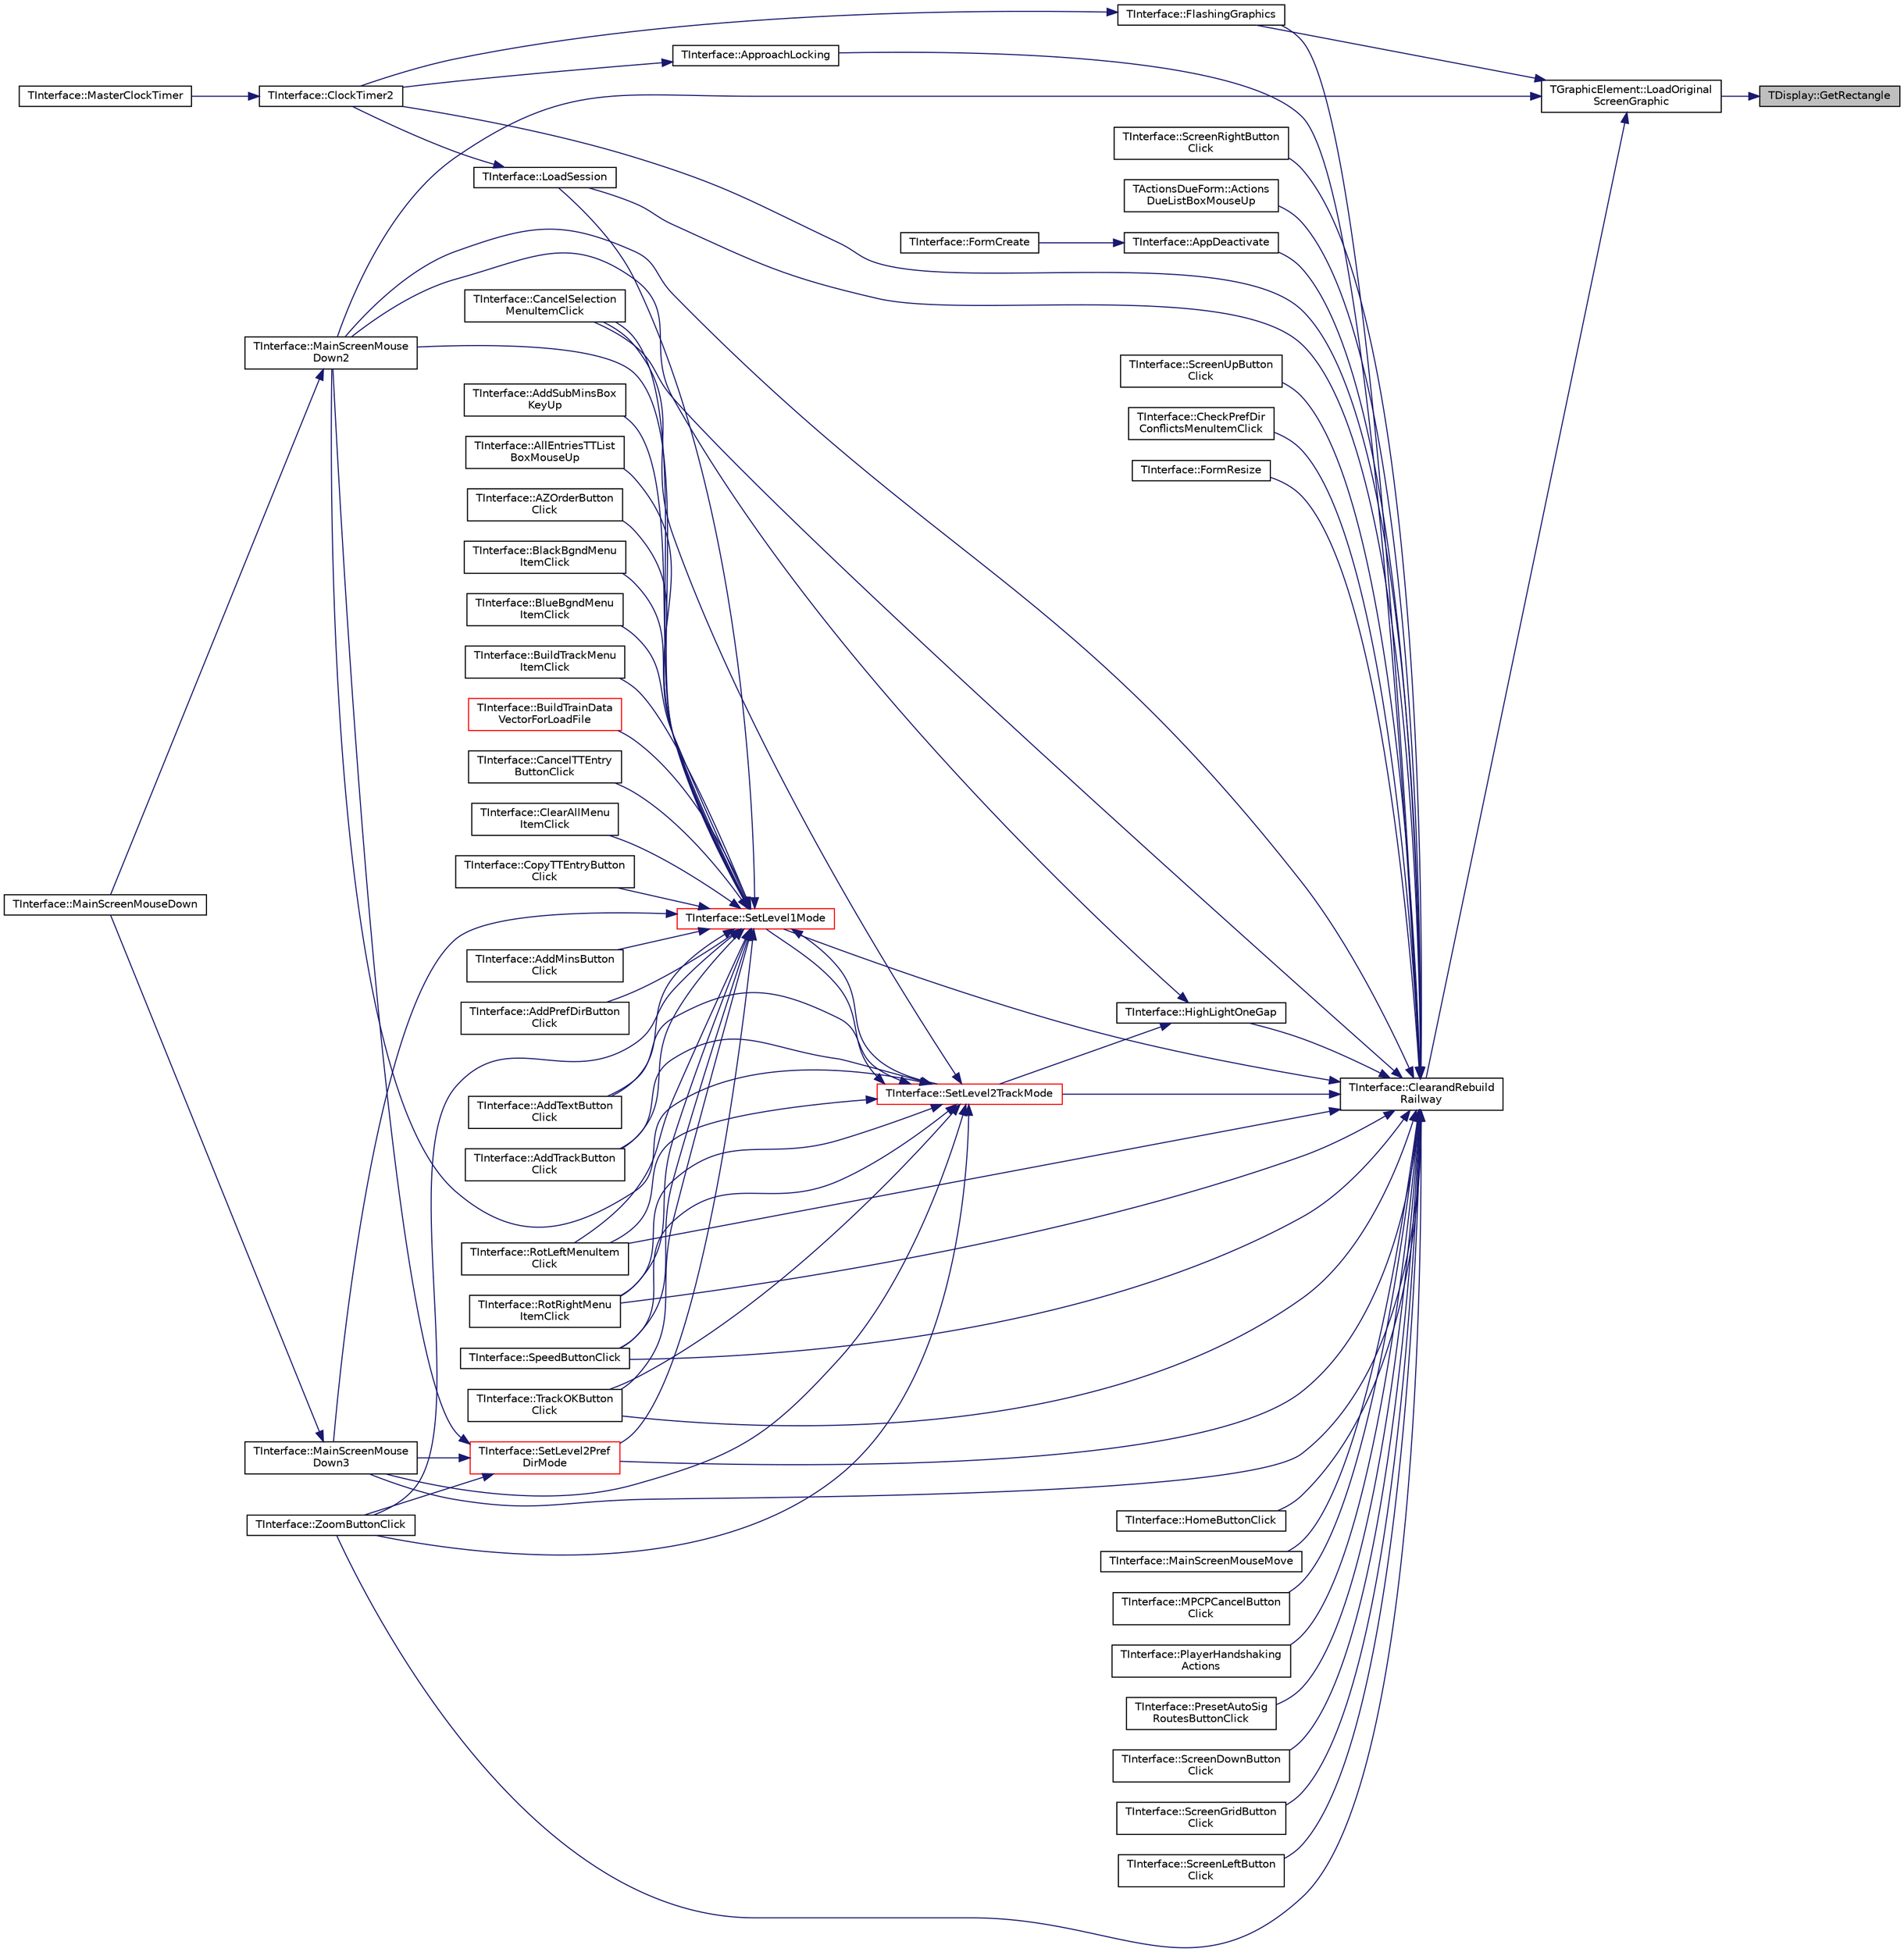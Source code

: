 digraph "TDisplay::GetRectangle"
{
 // INTERACTIVE_SVG=YES
 // LATEX_PDF_SIZE
  edge [fontname="Helvetica",fontsize="10",labelfontname="Helvetica",labelfontsize="10"];
  node [fontname="Helvetica",fontsize="10",shape=record];
  rankdir="RL";
  Node1 [label="TDisplay::GetRectangle",height=0.2,width=0.4,color="black", fillcolor="grey75", style="filled", fontcolor="black",tooltip=" "];
  Node1 -> Node2 [dir="back",color="midnightblue",fontsize="10",style="solid",fontname="Helvetica"];
  Node2 [label="TGraphicElement::LoadOriginal\lScreenGraphic",height=0.2,width=0.4,color="black", fillcolor="white", style="filled",URL="$class_t_graphic_element.html#ac12f60cb52eefdc86eaa504419eb138d",tooltip="Load original graphic from the screen for point flashing or route start markers."];
  Node2 -> Node3 [dir="back",color="midnightblue",fontsize="10",style="solid",fontname="Helvetica"];
  Node3 [label="TInterface::ClearandRebuild\lRailway",height=0.2,width=0.4,color="black", fillcolor="white", style="filled",URL="$class_t_interface.html#aaa05ac95703a25e1fb4863779854967c",tooltip="< Sets the information panel message for zoom-out or paused modes"];
  Node3 -> Node4 [dir="back",color="midnightblue",fontsize="10",style="solid",fontname="Helvetica"];
  Node4 [label="TActionsDueForm::Actions\lDueListBoxMouseUp",height=0.2,width=0.4,color="black", fillcolor="white", style="filled",URL="$class_t_actions_due_form.html#ac44cd181601f65f5944910f931c5d343",tooltip=" "];
  Node3 -> Node5 [dir="back",color="midnightblue",fontsize="10",style="solid",fontname="Helvetica"];
  Node5 [label="TInterface::AppDeactivate",height=0.2,width=0.4,color="black", fillcolor="white", style="filled",URL="$class_t_interface.html#a75f68c918750c0e007ea7a85d718e2ab",tooltip=" "];
  Node5 -> Node6 [dir="back",color="midnightblue",fontsize="10",style="solid",fontname="Helvetica"];
  Node6 [label="TInterface::FormCreate",height=0.2,width=0.4,color="black", fillcolor="white", style="filled",URL="$class_t_interface.html#a9cef18571e29b70d02ba9a92a830b3b8",tooltip=" "];
  Node3 -> Node7 [dir="back",color="midnightblue",fontsize="10",style="solid",fontname="Helvetica"];
  Node7 [label="TInterface::ApproachLocking",height=0.2,width=0.4,color="black", fillcolor="white", style="filled",URL="$class_t_interface.html#a0a89df44c20c9e2c096e66e2950c79a6",tooltip="Function that deals with approach locking during ClockTimer2 function."];
  Node7 -> Node8 [dir="back",color="midnightblue",fontsize="10",style="solid",fontname="Helvetica"];
  Node8 [label="TInterface::ClockTimer2",height=0.2,width=0.4,color="black", fillcolor="white", style="filled",URL="$class_t_interface.html#a6139ffb52492eb89e5487a8a3cd647b5",tooltip="The main loop, called every clock tick via MasterClockTimer."];
  Node8 -> Node9 [dir="back",color="midnightblue",fontsize="10",style="solid",fontname="Helvetica"];
  Node9 [label="TInterface::MasterClockTimer",height=0.2,width=0.4,color="black", fillcolor="white", style="filled",URL="$class_t_interface.html#ace30a12d923fc7fb489afabb0a09aa4f",tooltip=" "];
  Node3 -> Node10 [dir="back",color="midnightblue",fontsize="10",style="solid",fontname="Helvetica"];
  Node10 [label="TInterface::CancelSelection\lMenuItemClick",height=0.2,width=0.4,color="black", fillcolor="white", style="filled",URL="$class_t_interface.html#a2fb2cd7dbddb7fa689ea994e9ffc10ff",tooltip=" "];
  Node3 -> Node11 [dir="back",color="midnightblue",fontsize="10",style="solid",fontname="Helvetica"];
  Node11 [label="TInterface::CheckPrefDir\lConflictsMenuItemClick",height=0.2,width=0.4,color="black", fillcolor="white", style="filled",URL="$class_t_interface.html#ac41a9993a63b3b5b6a8acb30e8f606f5",tooltip=" "];
  Node3 -> Node8 [dir="back",color="midnightblue",fontsize="10",style="solid",fontname="Helvetica"];
  Node3 -> Node12 [dir="back",color="midnightblue",fontsize="10",style="solid",fontname="Helvetica"];
  Node12 [label="TInterface::FlashingGraphics",height=0.2,width=0.4,color="black", fillcolor="white", style="filled",URL="$class_t_interface.html#a7e6535742855a19cb3e35b1711a7ab59",tooltip="Deal with any warning graphics that need to flash (call on, signal stop, crash etc),..."];
  Node12 -> Node8 [dir="back",color="midnightblue",fontsize="10",style="solid",fontname="Helvetica"];
  Node3 -> Node13 [dir="back",color="midnightblue",fontsize="10",style="solid",fontname="Helvetica"];
  Node13 [label="TInterface::FormResize",height=0.2,width=0.4,color="black", fillcolor="white", style="filled",URL="$class_t_interface.html#a3fe9878a003d343a06f09c8f421e5a3b",tooltip=" "];
  Node3 -> Node14 [dir="back",color="midnightblue",fontsize="10",style="solid",fontname="Helvetica"];
  Node14 [label="TInterface::HighLightOneGap",height=0.2,width=0.4,color="black", fillcolor="white", style="filled",URL="$class_t_interface.html#a44bce128da0e5ae552031e39552d0c39",tooltip="Called during gap setting to mark a gap with a red ellipse and ask user to select the corresponding g..."];
  Node14 -> Node15 [dir="back",color="midnightblue",fontsize="10",style="solid",fontname="Helvetica"];
  Node15 [label="TInterface::MainScreenMouse\lDown2",height=0.2,width=0.4,color="black", fillcolor="white", style="filled",URL="$class_t_interface.html#abf07d5edc1507de381825f17620748b2",tooltip="Called when mouse button clicked in zoom-in mode."];
  Node15 -> Node16 [dir="back",color="midnightblue",fontsize="10",style="solid",fontname="Helvetica"];
  Node16 [label="TInterface::MainScreenMouseDown",height=0.2,width=0.4,color="black", fillcolor="white", style="filled",URL="$class_t_interface.html#a7f37862fb9e01e1328d9fd3fd8c50094",tooltip=" "];
  Node14 -> Node17 [dir="back",color="midnightblue",fontsize="10",style="solid",fontname="Helvetica"];
  Node17 [label="TInterface::SetLevel2TrackMode",height=0.2,width=0.4,color="red", fillcolor="white", style="filled",URL="$class_t_interface.html#a19ee788122a66d7e97873159bf2e4e4b",tooltip="Sets the Level2TrackMode user mode, using the Level2TrackMode variable to determine the mode."];
  Node17 -> Node18 [dir="back",color="midnightblue",fontsize="10",style="solid",fontname="Helvetica"];
  Node18 [label="TInterface::AddTextButton\lClick",height=0.2,width=0.4,color="black", fillcolor="white", style="filled",URL="$class_t_interface.html#aa20c05bf2d6c23035a10a89796334d0f",tooltip=" "];
  Node17 -> Node19 [dir="back",color="midnightblue",fontsize="10",style="solid",fontname="Helvetica"];
  Node19 [label="TInterface::AddTrackButton\lClick",height=0.2,width=0.4,color="black", fillcolor="white", style="filled",URL="$class_t_interface.html#a10494e62a7bb4e7114ab4d98e18499f1",tooltip=" "];
  Node17 -> Node10 [dir="back",color="midnightblue",fontsize="10",style="solid",fontname="Helvetica"];
  Node17 -> Node15 [dir="back",color="midnightblue",fontsize="10",style="solid",fontname="Helvetica"];
  Node17 -> Node32 [dir="back",color="midnightblue",fontsize="10",style="solid",fontname="Helvetica"];
  Node32 [label="TInterface::MainScreenMouse\lDown3",height=0.2,width=0.4,color="black", fillcolor="white", style="filled",URL="$class_t_interface.html#a8c96de45b013362b03ad0e8725a7c64b",tooltip="Called when mouse button clicked in zoom-out mode."];
  Node32 -> Node16 [dir="back",color="midnightblue",fontsize="10",style="solid",fontname="Helvetica"];
  Node17 -> Node42 [dir="back",color="midnightblue",fontsize="10",style="solid",fontname="Helvetica"];
  Node42 [label="TInterface::RotLeftMenuItem\lClick",height=0.2,width=0.4,color="black", fillcolor="white", style="filled",URL="$class_t_interface.html#a3cf2db0424e05908b20a97130895d056",tooltip=" "];
  Node17 -> Node43 [dir="back",color="midnightblue",fontsize="10",style="solid",fontname="Helvetica"];
  Node43 [label="TInterface::RotRightMenu\lItemClick",height=0.2,width=0.4,color="black", fillcolor="white", style="filled",URL="$class_t_interface.html#aa6e7359ece526e43589456e9a31851a0",tooltip=" "];
  Node17 -> Node47 [dir="back",color="midnightblue",fontsize="10",style="solid",fontname="Helvetica"];
  Node47 [label="TInterface::SetLevel1Mode",height=0.2,width=0.4,color="red", fillcolor="white", style="filled",URL="$class_t_interface.html#acf77f2eeeac0775fde4f25ba46099e0b",tooltip="Sets the Level1 user mode, using the Level1Mode variable to determine the mode."];
  Node47 -> Node48 [dir="back",color="midnightblue",fontsize="10",style="solid",fontname="Helvetica"];
  Node48 [label="TInterface::AddMinsButton\lClick",height=0.2,width=0.4,color="black", fillcolor="white", style="filled",URL="$class_t_interface.html#a30904d608111ce6452a9861d86b64267",tooltip=" "];
  Node47 -> Node49 [dir="back",color="midnightblue",fontsize="10",style="solid",fontname="Helvetica"];
  Node49 [label="TInterface::AddPrefDirButton\lClick",height=0.2,width=0.4,color="black", fillcolor="white", style="filled",URL="$class_t_interface.html#a1b1a4260e251c9bd5f48fd6c3432e7a5",tooltip=" "];
  Node47 -> Node50 [dir="back",color="midnightblue",fontsize="10",style="solid",fontname="Helvetica"];
  Node50 [label="TInterface::AddSubMinsBox\lKeyUp",height=0.2,width=0.4,color="black", fillcolor="white", style="filled",URL="$class_t_interface.html#a0abab134f4994b02507e1e2d3f31cd77",tooltip=" "];
  Node47 -> Node18 [dir="back",color="midnightblue",fontsize="10",style="solid",fontname="Helvetica"];
  Node47 -> Node19 [dir="back",color="midnightblue",fontsize="10",style="solid",fontname="Helvetica"];
  Node47 -> Node51 [dir="back",color="midnightblue",fontsize="10",style="solid",fontname="Helvetica"];
  Node51 [label="TInterface::AllEntriesTTList\lBoxMouseUp",height=0.2,width=0.4,color="black", fillcolor="white", style="filled",URL="$class_t_interface.html#a189a4b05f27d6b5ec8b9a90ec1a9cc50",tooltip=" "];
  Node47 -> Node52 [dir="back",color="midnightblue",fontsize="10",style="solid",fontname="Helvetica"];
  Node52 [label="TInterface::AZOrderButton\lClick",height=0.2,width=0.4,color="black", fillcolor="white", style="filled",URL="$class_t_interface.html#a28579472104533fb5fd01066a22fbb5b",tooltip=" "];
  Node47 -> Node53 [dir="back",color="midnightblue",fontsize="10",style="solid",fontname="Helvetica"];
  Node53 [label="TInterface::BlackBgndMenu\lItemClick",height=0.2,width=0.4,color="black", fillcolor="white", style="filled",URL="$class_t_interface.html#a237c151513ca8adca6cd1006cc2fc66f",tooltip=" "];
  Node47 -> Node54 [dir="back",color="midnightblue",fontsize="10",style="solid",fontname="Helvetica"];
  Node54 [label="TInterface::BlueBgndMenu\lItemClick",height=0.2,width=0.4,color="black", fillcolor="white", style="filled",URL="$class_t_interface.html#a24d79aa4745e495daa07bb5ce412e75f",tooltip=" "];
  Node47 -> Node55 [dir="back",color="midnightblue",fontsize="10",style="solid",fontname="Helvetica"];
  Node55 [label="TInterface::BuildTrackMenu\lItemClick",height=0.2,width=0.4,color="black", fillcolor="white", style="filled",URL="$class_t_interface.html#ab1799665ee1e4212186f80ab49acf1e1",tooltip=" "];
  Node47 -> Node56 [dir="back",color="midnightblue",fontsize="10",style="solid",fontname="Helvetica"];
  Node56 [label="TInterface::BuildTrainData\lVectorForLoadFile",height=0.2,width=0.4,color="red", fillcolor="white", style="filled",URL="$class_t_interface.html#a148e3f99d39f596dbd7d490403936154",tooltip="Convert a stored timetable file (either as a stand alone file or within a session file) to a loaded t..."];
  Node47 -> Node10 [dir="back",color="midnightblue",fontsize="10",style="solid",fontname="Helvetica"];
  Node47 -> Node61 [dir="back",color="midnightblue",fontsize="10",style="solid",fontname="Helvetica"];
  Node61 [label="TInterface::CancelTTEntry\lButtonClick",height=0.2,width=0.4,color="black", fillcolor="white", style="filled",URL="$class_t_interface.html#a6fb1db3295ef42cb1b6f20bc142fa502",tooltip=" "];
  Node47 -> Node62 [dir="back",color="midnightblue",fontsize="10",style="solid",fontname="Helvetica"];
  Node62 [label="TInterface::ClearAllMenu\lItemClick",height=0.2,width=0.4,color="black", fillcolor="white", style="filled",URL="$class_t_interface.html#a928eba983ac5132e1ae7799f8330451e",tooltip=" "];
  Node47 -> Node63 [dir="back",color="midnightblue",fontsize="10",style="solid",fontname="Helvetica"];
  Node63 [label="TInterface::CopyTTEntryButton\lClick",height=0.2,width=0.4,color="black", fillcolor="white", style="filled",URL="$class_t_interface.html#adc0dd871fdd70ff11ada7a0ddd549e8e",tooltip=" "];
  Node47 -> Node58 [dir="back",color="midnightblue",fontsize="10",style="solid",fontname="Helvetica"];
  Node58 [label="TInterface::LoadSession",height=0.2,width=0.4,color="black", fillcolor="white", style="filled",URL="$class_t_interface.html#a636b1b4bd29f2678a3290ed2d282f1c2",tooltip="Load a session file."];
  Node58 -> Node8 [dir="back",color="midnightblue",fontsize="10",style="solid",fontname="Helvetica"];
  Node47 -> Node15 [dir="back",color="midnightblue",fontsize="10",style="solid",fontname="Helvetica"];
  Node47 -> Node32 [dir="back",color="midnightblue",fontsize="10",style="solid",fontname="Helvetica"];
  Node47 -> Node42 [dir="back",color="midnightblue",fontsize="10",style="solid",fontname="Helvetica"];
  Node47 -> Node43 [dir="back",color="midnightblue",fontsize="10",style="solid",fontname="Helvetica"];
  Node47 -> Node102 [dir="back",color="midnightblue",fontsize="10",style="solid",fontname="Helvetica"];
  Node102 [label="TInterface::SetLevel2Pref\lDirMode",height=0.2,width=0.4,color="red", fillcolor="white", style="filled",URL="$class_t_interface.html#af01b649aa75f881cbfd2f14a60533bcc",tooltip="Sets the Level2PrefDirMode user mode, using the Level2PrefDirMode variable to determine the mode."];
  Node102 -> Node15 [dir="back",color="midnightblue",fontsize="10",style="solid",fontname="Helvetica"];
  Node102 -> Node32 [dir="back",color="midnightblue",fontsize="10",style="solid",fontname="Helvetica"];
  Node102 -> Node103 [dir="back",color="midnightblue",fontsize="10",style="solid",fontname="Helvetica"];
  Node103 [label="TInterface::ZoomButtonClick",height=0.2,width=0.4,color="black", fillcolor="white", style="filled",URL="$class_t_interface.html#a08305797df7dfbdd16b3e8900c33e0bc",tooltip=" "];
  Node47 -> Node17 [dir="back",color="midnightblue",fontsize="10",style="solid",fontname="Helvetica"];
  Node47 -> Node105 [dir="back",color="midnightblue",fontsize="10",style="solid",fontname="Helvetica"];
  Node105 [label="TInterface::SpeedButtonClick",height=0.2,width=0.4,color="black", fillcolor="white", style="filled",URL="$class_t_interface.html#ab1487b7a54ebacf27d7b980c65723d18",tooltip=" "];
  Node47 -> Node107 [dir="back",color="midnightblue",fontsize="10",style="solid",fontname="Helvetica"];
  Node107 [label="TInterface::TrackOKButton\lClick",height=0.2,width=0.4,color="black", fillcolor="white", style="filled",URL="$class_t_interface.html#aab42b12ff3ba43ad2f70994b5399dd90",tooltip=" "];
  Node47 -> Node103 [dir="back",color="midnightblue",fontsize="10",style="solid",fontname="Helvetica"];
  Node17 -> Node105 [dir="back",color="midnightblue",fontsize="10",style="solid",fontname="Helvetica"];
  Node17 -> Node107 [dir="back",color="midnightblue",fontsize="10",style="solid",fontname="Helvetica"];
  Node17 -> Node103 [dir="back",color="midnightblue",fontsize="10",style="solid",fontname="Helvetica"];
  Node3 -> Node113 [dir="back",color="midnightblue",fontsize="10",style="solid",fontname="Helvetica"];
  Node113 [label="TInterface::HomeButtonClick",height=0.2,width=0.4,color="black", fillcolor="white", style="filled",URL="$class_t_interface.html#a19e64ee6952b0fd3c260eb05c14a34c8",tooltip=" "];
  Node3 -> Node58 [dir="back",color="midnightblue",fontsize="10",style="solid",fontname="Helvetica"];
  Node3 -> Node15 [dir="back",color="midnightblue",fontsize="10",style="solid",fontname="Helvetica"];
  Node3 -> Node32 [dir="back",color="midnightblue",fontsize="10",style="solid",fontname="Helvetica"];
  Node3 -> Node114 [dir="back",color="midnightblue",fontsize="10",style="solid",fontname="Helvetica"];
  Node114 [label="TInterface::MainScreenMouseMove",height=0.2,width=0.4,color="black", fillcolor="white", style="filled",URL="$class_t_interface.html#abb268a3a209bc0d66111540c84345c1b",tooltip=" "];
  Node3 -> Node115 [dir="back",color="midnightblue",fontsize="10",style="solid",fontname="Helvetica"];
  Node115 [label="TInterface::MPCPCancelButton\lClick",height=0.2,width=0.4,color="black", fillcolor="white", style="filled",URL="$class_t_interface.html#acbfe5d5234713c3537cc5ca3ef17bda6",tooltip=" "];
  Node3 -> Node116 [dir="back",color="midnightblue",fontsize="10",style="solid",fontname="Helvetica"];
  Node116 [label="TInterface::PlayerHandshaking\lActions",height=0.2,width=0.4,color="black", fillcolor="white", style="filled",URL="$class_t_interface.html#a7026d6ca5ea0bad9f6e0f8a0494ff2c9",tooltip="called in ClockTimer2 if player multiplay in progress"];
  Node3 -> Node117 [dir="back",color="midnightblue",fontsize="10",style="solid",fontname="Helvetica"];
  Node117 [label="TInterface::PresetAutoSig\lRoutesButtonClick",height=0.2,width=0.4,color="black", fillcolor="white", style="filled",URL="$class_t_interface.html#aa639148521a793641e694b15486b5055",tooltip=" "];
  Node3 -> Node42 [dir="back",color="midnightblue",fontsize="10",style="solid",fontname="Helvetica"];
  Node3 -> Node43 [dir="back",color="midnightblue",fontsize="10",style="solid",fontname="Helvetica"];
  Node3 -> Node118 [dir="back",color="midnightblue",fontsize="10",style="solid",fontname="Helvetica"];
  Node118 [label="TInterface::ScreenDownButton\lClick",height=0.2,width=0.4,color="black", fillcolor="white", style="filled",URL="$class_t_interface.html#ad53c136eca39fddb0e7e49a4b7018f66",tooltip=" "];
  Node3 -> Node119 [dir="back",color="midnightblue",fontsize="10",style="solid",fontname="Helvetica"];
  Node119 [label="TInterface::ScreenGridButton\lClick",height=0.2,width=0.4,color="black", fillcolor="white", style="filled",URL="$class_t_interface.html#a05d882d712519bd79267e4ce5a52269c",tooltip=" "];
  Node3 -> Node120 [dir="back",color="midnightblue",fontsize="10",style="solid",fontname="Helvetica"];
  Node120 [label="TInterface::ScreenLeftButton\lClick",height=0.2,width=0.4,color="black", fillcolor="white", style="filled",URL="$class_t_interface.html#a358ab18cab57f8a5b5b850387039f822",tooltip=" "];
  Node3 -> Node121 [dir="back",color="midnightblue",fontsize="10",style="solid",fontname="Helvetica"];
  Node121 [label="TInterface::ScreenRightButton\lClick",height=0.2,width=0.4,color="black", fillcolor="white", style="filled",URL="$class_t_interface.html#aba3f772739d000bcbd8059181417a9b3",tooltip=" "];
  Node3 -> Node122 [dir="back",color="midnightblue",fontsize="10",style="solid",fontname="Helvetica"];
  Node122 [label="TInterface::ScreenUpButton\lClick",height=0.2,width=0.4,color="black", fillcolor="white", style="filled",URL="$class_t_interface.html#a714f1498bb6cbbd706f6ed0882c4b03d",tooltip=" "];
  Node3 -> Node47 [dir="back",color="midnightblue",fontsize="10",style="solid",fontname="Helvetica"];
  Node3 -> Node102 [dir="back",color="midnightblue",fontsize="10",style="solid",fontname="Helvetica"];
  Node3 -> Node17 [dir="back",color="midnightblue",fontsize="10",style="solid",fontname="Helvetica"];
  Node3 -> Node105 [dir="back",color="midnightblue",fontsize="10",style="solid",fontname="Helvetica"];
  Node3 -> Node107 [dir="back",color="midnightblue",fontsize="10",style="solid",fontname="Helvetica"];
  Node3 -> Node103 [dir="back",color="midnightblue",fontsize="10",style="solid",fontname="Helvetica"];
  Node2 -> Node12 [dir="back",color="midnightblue",fontsize="10",style="solid",fontname="Helvetica"];
  Node2 -> Node15 [dir="back",color="midnightblue",fontsize="10",style="solid",fontname="Helvetica"];
}
